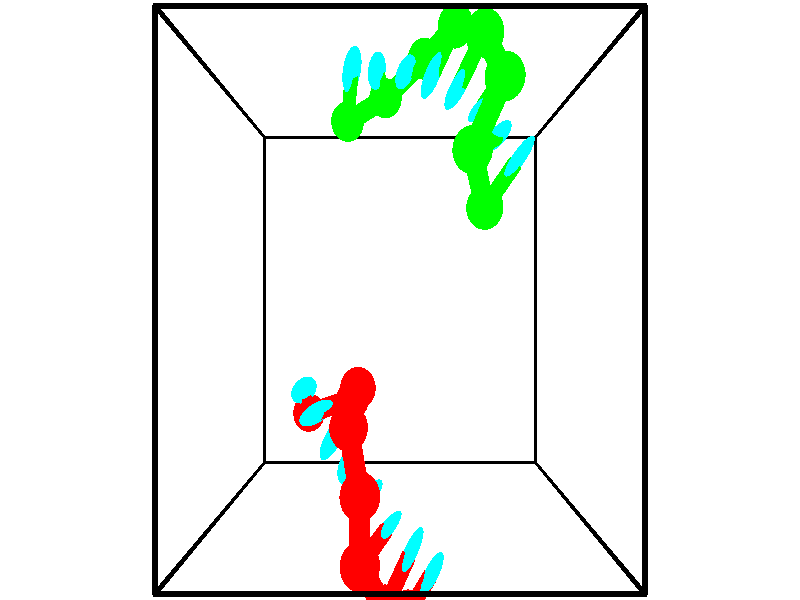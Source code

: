 // switches for output
#declare DRAW_BASES = 1; // possible values are 0, 1; only relevant for DNA ribbons
#declare DRAW_BASES_TYPE = 3; // possible values are 1, 2, 3; only relevant for DNA ribbons
#declare DRAW_FOG = 0; // set to 1 to enable fog

#include "colors.inc"

#include "transforms.inc"
background { rgb <1, 1, 1>}

#default {
   normal{
       ripples 0.25
       frequency 0.20
       turbulence 0.2
       lambda 5
   }
	finish {
		phong 0.1
		phong_size 40.
	}
}

// original window dimensions: 1024x640


// camera settings

camera {
	sky <-0, 1, 0>
	up <-0, 1, 0>
	right 1.6 * <1, 0, 0>
	location <2.5, 2.5, 11.1562>
	look_at <2.5, 2.5, 2.5>
	direction <0, 0, -8.6562>
	angle 67.0682
}


# declare cpy_camera_pos = <2.5, 2.5, 11.1562>;
# if (DRAW_FOG = 1)
fog {
	fog_type 2
	up vnormalize(cpy_camera_pos)
	color rgbt<1,1,1,0.3>
	distance 1e-5
	fog_alt 3e-3
	fog_offset 4
}
# end


// LIGHTS

# declare lum = 6;
global_settings {
	ambient_light rgb lum * <0.05, 0.05, 0.05>
	max_trace_level 15
}# declare cpy_direct_light_amount = 0.25;
light_source
{	1000 * <-1, -1, 1>,
	rgb lum * cpy_direct_light_amount
	parallel
}

light_source
{	1000 * <1, 1, -1>,
	rgb lum * cpy_direct_light_amount
	parallel
}

// strand 0

// nucleotide -1

// particle -1
sphere {
	<1.055210, 1.006662, 1.551915> 0.250000
	pigment { color rgbt <1,0,0,0> }
	no_shadow
}
cylinder {
	<1.062595, 1.217728, 1.891616>,  <1.067026, 1.344367, 2.095437>, 0.100000
	pigment { color rgbt <1,0,0,0> }
	no_shadow
}
cylinder {
	<1.062595, 1.217728, 1.891616>,  <1.055210, 1.006662, 1.551915>, 0.100000
	pigment { color rgbt <1,0,0,0> }
	no_shadow
}

// particle -1
sphere {
	<1.062595, 1.217728, 1.891616> 0.100000
	pigment { color rgbt <1,0,0,0> }
	no_shadow
}
sphere {
	0, 1
	scale<0.080000,0.200000,0.300000>
	matrix <0.482211, -0.748780, 0.454754,
		0.875860, 0.401123, -0.268270,
		0.018463, 0.527663, 0.849253,
		1.068134, 1.376027, 2.146392>
	pigment { color rgbt <0,1,1,0> }
	no_shadow
}
cylinder {
	<1.772566, 1.227899, 1.876605>,  <1.055210, 1.006662, 1.551915>, 0.130000
	pigment { color rgbt <1,0,0,0> }
	no_shadow
}

// nucleotide -1

// particle -1
sphere {
	<1.772566, 1.227899, 1.876605> 0.250000
	pigment { color rgbt <1,0,0,0> }
	no_shadow
}
cylinder {
	<1.496414, 1.172272, 2.160586>,  <1.330723, 1.138895, 2.330975>, 0.100000
	pigment { color rgbt <1,0,0,0> }
	no_shadow
}
cylinder {
	<1.496414, 1.172272, 2.160586>,  <1.772566, 1.227899, 1.876605>, 0.100000
	pigment { color rgbt <1,0,0,0> }
	no_shadow
}

// particle -1
sphere {
	<1.496414, 1.172272, 2.160586> 0.100000
	pigment { color rgbt <1,0,0,0> }
	no_shadow
}
sphere {
	0, 1
	scale<0.080000,0.200000,0.300000>
	matrix <0.602498, -0.653750, 0.457828,
		0.400463, 0.743822, 0.535125,
		-0.690381, -0.139069, 0.709954,
		1.289300, 1.130551, 2.373573>
	pigment { color rgbt <0,1,1,0> }
	no_shadow
}
cylinder {
	<1.905507, 1.460168, 2.625783>,  <1.772566, 1.227899, 1.876605>, 0.130000
	pigment { color rgbt <1,0,0,0> }
	no_shadow
}

// nucleotide -1

// particle -1
sphere {
	<1.905507, 1.460168, 2.625783> 0.250000
	pigment { color rgbt <1,0,0,0> }
	no_shadow
}
cylinder {
	<1.702560, 1.116707, 2.596678>,  <1.580793, 0.910630, 2.579214>, 0.100000
	pigment { color rgbt <1,0,0,0> }
	no_shadow
}
cylinder {
	<1.702560, 1.116707, 2.596678>,  <1.905507, 1.460168, 2.625783>, 0.100000
	pigment { color rgbt <1,0,0,0> }
	no_shadow
}

// particle -1
sphere {
	<1.702560, 1.116707, 2.596678> 0.100000
	pigment { color rgbt <1,0,0,0> }
	no_shadow
}
sphere {
	0, 1
	scale<0.080000,0.200000,0.300000>
	matrix <0.744086, -0.479125, 0.465591,
		-0.434644, 0.182082, 0.882004,
		-0.507366, -0.858653, -0.072764,
		1.550351, 0.859111, 2.574849>
	pigment { color rgbt <0,1,1,0> }
	no_shadow
}
cylinder {
	<1.832548, 1.116144, 3.320849>,  <1.905507, 1.460168, 2.625783>, 0.130000
	pigment { color rgbt <1,0,0,0> }
	no_shadow
}

// nucleotide -1

// particle -1
sphere {
	<1.832548, 1.116144, 3.320849> 0.250000
	pigment { color rgbt <1,0,0,0> }
	no_shadow
}
cylinder {
	<1.815495, 0.819626, 3.052919>,  <1.805262, 0.641715, 2.892161>, 0.100000
	pigment { color rgbt <1,0,0,0> }
	no_shadow
}
cylinder {
	<1.815495, 0.819626, 3.052919>,  <1.832548, 1.116144, 3.320849>, 0.100000
	pigment { color rgbt <1,0,0,0> }
	no_shadow
}

// particle -1
sphere {
	<1.815495, 0.819626, 3.052919> 0.100000
	pigment { color rgbt <1,0,0,0> }
	no_shadow
}
sphere {
	0, 1
	scale<0.080000,0.200000,0.300000>
	matrix <0.678456, -0.513627, 0.525248,
		-0.733403, -0.432053, 0.524833,
		-0.042634, -0.741294, -0.669825,
		1.802704, 0.597238, 2.851971>
	pigment { color rgbt <0,1,1,0> }
	no_shadow
}
cylinder {
	<2.005587, 0.479692, 3.720648>,  <1.832548, 1.116144, 3.320849>, 0.130000
	pigment { color rgbt <1,0,0,0> }
	no_shadow
}

// nucleotide -1

// particle -1
sphere {
	<2.005587, 0.479692, 3.720648> 0.250000
	pigment { color rgbt <1,0,0,0> }
	no_shadow
}
cylinder {
	<2.065060, 0.394234, 3.334435>,  <2.100744, 0.342959, 3.102708>, 0.100000
	pigment { color rgbt <1,0,0,0> }
	no_shadow
}
cylinder {
	<2.065060, 0.394234, 3.334435>,  <2.005587, 0.479692, 3.720648>, 0.100000
	pigment { color rgbt <1,0,0,0> }
	no_shadow
}

// particle -1
sphere {
	<2.065060, 0.394234, 3.334435> 0.100000
	pigment { color rgbt <1,0,0,0> }
	no_shadow
}
sphere {
	0, 1
	scale<0.080000,0.200000,0.300000>
	matrix <0.724371, -0.641145, 0.253414,
		-0.673186, -0.737081, 0.059431,
		0.148682, -0.213645, -0.965531,
		2.109664, 0.330140, 3.044776>
	pigment { color rgbt <0,1,1,0> }
	no_shadow
}
cylinder {
	<2.000226, -0.263414, 3.637701>,  <2.005587, 0.479692, 3.720648>, 0.130000
	pigment { color rgbt <1,0,0,0> }
	no_shadow
}

// nucleotide -1

// particle -1
sphere {
	<2.000226, -0.263414, 3.637701> 0.250000
	pigment { color rgbt <1,0,0,0> }
	no_shadow
}
cylinder {
	<2.189526, -0.142258, 3.306813>,  <2.303105, -0.069564, 3.108280>, 0.100000
	pigment { color rgbt <1,0,0,0> }
	no_shadow
}
cylinder {
	<2.189526, -0.142258, 3.306813>,  <2.000226, -0.263414, 3.637701>, 0.100000
	pigment { color rgbt <1,0,0,0> }
	no_shadow
}

// particle -1
sphere {
	<2.189526, -0.142258, 3.306813> 0.100000
	pigment { color rgbt <1,0,0,0> }
	no_shadow
}
sphere {
	0, 1
	scale<0.080000,0.200000,0.300000>
	matrix <0.671222, -0.732135, 0.115928,
		-0.570523, -0.610111, -0.549788,
		0.473248, 0.302891, -0.827220,
		2.331500, -0.051390, 3.058647>
	pigment { color rgbt <0,1,1,0> }
	no_shadow
}
cylinder {
	<2.299222, -0.865920, 3.270061>,  <2.000226, -0.263414, 3.637701>, 0.130000
	pigment { color rgbt <1,0,0,0> }
	no_shadow
}

// nucleotide -1

// particle -1
sphere {
	<2.299222, -0.865920, 3.270061> 0.250000
	pigment { color rgbt <1,0,0,0> }
	no_shadow
}
cylinder {
	<2.499477, -0.561539, 3.104986>,  <2.619631, -0.378910, 3.005942>, 0.100000
	pigment { color rgbt <1,0,0,0> }
	no_shadow
}
cylinder {
	<2.499477, -0.561539, 3.104986>,  <2.299222, -0.865920, 3.270061>, 0.100000
	pigment { color rgbt <1,0,0,0> }
	no_shadow
}

// particle -1
sphere {
	<2.499477, -0.561539, 3.104986> 0.100000
	pigment { color rgbt <1,0,0,0> }
	no_shadow
}
sphere {
	0, 1
	scale<0.080000,0.200000,0.300000>
	matrix <0.832228, -0.554294, -0.012469,
		-0.238237, -0.337206, -0.910788,
		0.500640, 0.760954, -0.412686,
		2.649669, -0.333253, 2.981180>
	pigment { color rgbt <0,1,1,0> }
	no_shadow
}
cylinder {
	<2.611980, -1.157641, 2.678426>,  <2.299222, -0.865920, 3.270061>, 0.130000
	pigment { color rgbt <1,0,0,0> }
	no_shadow
}

// nucleotide -1

// particle -1
sphere {
	<2.611980, -1.157641, 2.678426> 0.250000
	pigment { color rgbt <1,0,0,0> }
	no_shadow
}
cylinder {
	<2.794106, -0.837753, 2.834958>,  <2.903381, -0.645821, 2.928877>, 0.100000
	pigment { color rgbt <1,0,0,0> }
	no_shadow
}
cylinder {
	<2.794106, -0.837753, 2.834958>,  <2.611980, -1.157641, 2.678426>, 0.100000
	pigment { color rgbt <1,0,0,0> }
	no_shadow
}

// particle -1
sphere {
	<2.794106, -0.837753, 2.834958> 0.100000
	pigment { color rgbt <1,0,0,0> }
	no_shadow
}
sphere {
	0, 1
	scale<0.080000,0.200000,0.300000>
	matrix <0.867306, -0.497711, 0.008009,
		0.201175, 0.335756, -0.920215,
		0.455312, 0.799719, 0.391330,
		2.930699, -0.597837, 2.952357>
	pigment { color rgbt <0,1,1,0> }
	no_shadow
}
// strand 1

// nucleotide -1

// particle -1
sphere {
	<3.649898, 3.544842, 2.969027> 0.250000
	pigment { color rgbt <0,1,0,0> }
	no_shadow
}
cylinder {
	<3.893166, 3.843559, 3.076678>,  <4.039126, 4.022789, 3.141269>, 0.100000
	pigment { color rgbt <0,1,0,0> }
	no_shadow
}
cylinder {
	<3.893166, 3.843559, 3.076678>,  <3.649898, 3.544842, 2.969027>, 0.100000
	pigment { color rgbt <0,1,0,0> }
	no_shadow
}

// particle -1
sphere {
	<3.893166, 3.843559, 3.076678> 0.100000
	pigment { color rgbt <0,1,0,0> }
	no_shadow
}
sphere {
	0, 1
	scale<0.080000,0.200000,0.300000>
	matrix <-0.734946, 0.657844, -0.164610,
		-0.299973, -0.097684, 0.948933,
		0.608170, 0.746792, 0.269128,
		4.075617, 4.067597, 3.157417>
	pigment { color rgbt <0,1,1,0> }
	no_shadow
}
cylinder {
	<3.405386, 4.063650, 3.618140>,  <3.649898, 3.544842, 2.969027>, 0.130000
	pigment { color rgbt <0,1,0,0> }
	no_shadow
}

// nucleotide -1

// particle -1
sphere {
	<3.405386, 4.063650, 3.618140> 0.250000
	pigment { color rgbt <0,1,0,0> }
	no_shadow
}
cylinder {
	<3.635681, 4.211746, 3.326538>,  <3.773858, 4.300604, 3.151577>, 0.100000
	pigment { color rgbt <0,1,0,0> }
	no_shadow
}
cylinder {
	<3.635681, 4.211746, 3.326538>,  <3.405386, 4.063650, 3.618140>, 0.100000
	pigment { color rgbt <0,1,0,0> }
	no_shadow
}

// particle -1
sphere {
	<3.635681, 4.211746, 3.326538> 0.100000
	pigment { color rgbt <0,1,0,0> }
	no_shadow
}
sphere {
	0, 1
	scale<0.080000,0.200000,0.300000>
	matrix <-0.703481, 0.678707, -0.210883,
		0.416703, 0.634254, 0.651215,
		0.575738, 0.370241, -0.729004,
		3.808403, 4.322819, 3.107837>
	pigment { color rgbt <0,1,1,0> }
	no_shadow
}
cylinder {
	<3.799868, 4.807175, 3.683253>,  <3.405386, 4.063650, 3.618140>, 0.130000
	pigment { color rgbt <0,1,0,0> }
	no_shadow
}

// nucleotide -1

// particle -1
sphere {
	<3.799868, 4.807175, 3.683253> 0.250000
	pigment { color rgbt <0,1,0,0> }
	no_shadow
}
cylinder {
	<3.691681, 4.725288, 3.306969>,  <3.626769, 4.676157, 3.081198>, 0.100000
	pigment { color rgbt <0,1,0,0> }
	no_shadow
}
cylinder {
	<3.691681, 4.725288, 3.306969>,  <3.799868, 4.807175, 3.683253>, 0.100000
	pigment { color rgbt <0,1,0,0> }
	no_shadow
}

// particle -1
sphere {
	<3.691681, 4.725288, 3.306969> 0.100000
	pigment { color rgbt <0,1,0,0> }
	no_shadow
}
sphere {
	0, 1
	scale<0.080000,0.200000,0.300000>
	matrix <-0.539090, 0.841776, -0.028190,
		0.797640, 0.499504, -0.338034,
		-0.270468, -0.204716, -0.940712,
		3.610541, 4.663874, 3.024755>
	pigment { color rgbt <0,1,1,0> }
	no_shadow
}
cylinder {
	<3.587626, 5.362332, 3.392176>,  <3.799868, 4.807175, 3.683253>, 0.130000
	pigment { color rgbt <0,1,0,0> }
	no_shadow
}

// nucleotide -1

// particle -1
sphere {
	<3.587626, 5.362332, 3.392176> 0.250000
	pigment { color rgbt <0,1,0,0> }
	no_shadow
}
cylinder {
	<3.416496, 5.101692, 3.141614>,  <3.313818, 4.945308, 2.991277>, 0.100000
	pigment { color rgbt <0,1,0,0> }
	no_shadow
}
cylinder {
	<3.416496, 5.101692, 3.141614>,  <3.587626, 5.362332, 3.392176>, 0.100000
	pigment { color rgbt <0,1,0,0> }
	no_shadow
}

// particle -1
sphere {
	<3.416496, 5.101692, 3.141614> 0.100000
	pigment { color rgbt <0,1,0,0> }
	no_shadow
}
sphere {
	0, 1
	scale<0.080000,0.200000,0.300000>
	matrix <-0.705016, 0.674252, -0.219857,
		0.565614, 0.347566, -0.747850,
		-0.427824, -0.651600, -0.626405,
		3.288149, 4.906212, 2.953692>
	pigment { color rgbt <0,1,1,0> }
	no_shadow
}
cylinder {
	<3.280939, 5.709179, 2.675245>,  <3.587626, 5.362332, 3.392176>, 0.130000
	pigment { color rgbt <0,1,0,0> }
	no_shadow
}

// nucleotide -1

// particle -1
sphere {
	<3.280939, 5.709179, 2.675245> 0.250000
	pigment { color rgbt <0,1,0,0> }
	no_shadow
}
cylinder {
	<3.091187, 5.361221, 2.729273>,  <2.977335, 5.152446, 2.761689>, 0.100000
	pigment { color rgbt <0,1,0,0> }
	no_shadow
}
cylinder {
	<3.091187, 5.361221, 2.729273>,  <3.280939, 5.709179, 2.675245>, 0.100000
	pigment { color rgbt <0,1,0,0> }
	no_shadow
}

// particle -1
sphere {
	<3.091187, 5.361221, 2.729273> 0.100000
	pigment { color rgbt <0,1,0,0> }
	no_shadow
}
sphere {
	0, 1
	scale<0.080000,0.200000,0.300000>
	matrix <-0.864759, 0.431757, -0.256473,
		0.164787, -0.238469, -0.957067,
		-0.474382, -0.869896, 0.135070,
		2.948872, 5.100253, 2.769794>
	pigment { color rgbt <0,1,1,0> }
	no_shadow
}
cylinder {
	<2.868165, 5.542091, 2.016881>,  <3.280939, 5.709179, 2.675245>, 0.130000
	pigment { color rgbt <0,1,0,0> }
	no_shadow
}

// nucleotide -1

// particle -1
sphere {
	<2.868165, 5.542091, 2.016881> 0.250000
	pigment { color rgbt <0,1,0,0> }
	no_shadow
}
cylinder {
	<2.704315, 5.350395, 2.327374>,  <2.606005, 5.235377, 2.513669>, 0.100000
	pigment { color rgbt <0,1,0,0> }
	no_shadow
}
cylinder {
	<2.704315, 5.350395, 2.327374>,  <2.868165, 5.542091, 2.016881>, 0.100000
	pigment { color rgbt <0,1,0,0> }
	no_shadow
}

// particle -1
sphere {
	<2.704315, 5.350395, 2.327374> 0.100000
	pigment { color rgbt <0,1,0,0> }
	no_shadow
}
sphere {
	0, 1
	scale<0.080000,0.200000,0.300000>
	matrix <-0.889576, 0.398388, -0.223474,
		-0.202144, -0.782059, -0.589510,
		-0.409624, -0.479240, 0.776233,
		2.581428, 5.206623, 2.560243>
	pigment { color rgbt <0,1,1,0> }
	no_shadow
}
cylinder {
	<2.275111, 5.101334, 1.809364>,  <2.868165, 5.542091, 2.016881>, 0.130000
	pigment { color rgbt <0,1,0,0> }
	no_shadow
}

// nucleotide -1

// particle -1
sphere {
	<2.275111, 5.101334, 1.809364> 0.250000
	pigment { color rgbt <0,1,0,0> }
	no_shadow
}
cylinder {
	<2.214119, 5.180679, 2.196642>,  <2.177524, 5.228287, 2.429009>, 0.100000
	pigment { color rgbt <0,1,0,0> }
	no_shadow
}
cylinder {
	<2.214119, 5.180679, 2.196642>,  <2.275111, 5.101334, 1.809364>, 0.100000
	pigment { color rgbt <0,1,0,0> }
	no_shadow
}

// particle -1
sphere {
	<2.214119, 5.180679, 2.196642> 0.100000
	pigment { color rgbt <0,1,0,0> }
	no_shadow
}
sphere {
	0, 1
	scale<0.080000,0.200000,0.300000>
	matrix <-0.878093, 0.422380, -0.224828,
		-0.453545, -0.884447, 0.109779,
		-0.152480, 0.198365, 0.968195,
		2.168375, 5.240189, 2.487100>
	pigment { color rgbt <0,1,1,0> }
	no_shadow
}
cylinder {
	<1.695417, 4.777257, 1.896939>,  <2.275111, 5.101334, 1.809364>, 0.130000
	pigment { color rgbt <0,1,0,0> }
	no_shadow
}

// nucleotide -1

// particle -1
sphere {
	<1.695417, 4.777257, 1.896939> 0.250000
	pigment { color rgbt <0,1,0,0> }
	no_shadow
}
cylinder {
	<1.755356, 5.071289, 2.161425>,  <1.791319, 5.247708, 2.320116>, 0.100000
	pigment { color rgbt <0,1,0,0> }
	no_shadow
}
cylinder {
	<1.755356, 5.071289, 2.161425>,  <1.695417, 4.777257, 1.896939>, 0.100000
	pigment { color rgbt <0,1,0,0> }
	no_shadow
}

// particle -1
sphere {
	<1.755356, 5.071289, 2.161425> 0.100000
	pigment { color rgbt <0,1,0,0> }
	no_shadow
}
sphere {
	0, 1
	scale<0.080000,0.200000,0.300000>
	matrix <-0.820015, 0.466029, -0.332255,
		-0.552379, -0.492419, 0.672608,
		0.149846, 0.735079, 0.661215,
		1.800310, 5.291813, 2.359789>
	pigment { color rgbt <0,1,1,0> }
	no_shadow
}
// box output
cylinder {
	<0.000000, 0.000000, 0.000000>,  <5.000000, 0.000000, 0.000000>, 0.025000
	pigment { color rgbt <0,0,0,0> }
	no_shadow
}
cylinder {
	<0.000000, 0.000000, 0.000000>,  <0.000000, 5.000000, 0.000000>, 0.025000
	pigment { color rgbt <0,0,0,0> }
	no_shadow
}
cylinder {
	<0.000000, 0.000000, 0.000000>,  <0.000000, 0.000000, 5.000000>, 0.025000
	pigment { color rgbt <0,0,0,0> }
	no_shadow
}
cylinder {
	<5.000000, 5.000000, 5.000000>,  <0.000000, 5.000000, 5.000000>, 0.025000
	pigment { color rgbt <0,0,0,0> }
	no_shadow
}
cylinder {
	<5.000000, 5.000000, 5.000000>,  <5.000000, 0.000000, 5.000000>, 0.025000
	pigment { color rgbt <0,0,0,0> }
	no_shadow
}
cylinder {
	<5.000000, 5.000000, 5.000000>,  <5.000000, 5.000000, 0.000000>, 0.025000
	pigment { color rgbt <0,0,0,0> }
	no_shadow
}
cylinder {
	<0.000000, 0.000000, 5.000000>,  <0.000000, 5.000000, 5.000000>, 0.025000
	pigment { color rgbt <0,0,0,0> }
	no_shadow
}
cylinder {
	<0.000000, 0.000000, 5.000000>,  <5.000000, 0.000000, 5.000000>, 0.025000
	pigment { color rgbt <0,0,0,0> }
	no_shadow
}
cylinder {
	<5.000000, 5.000000, 0.000000>,  <0.000000, 5.000000, 0.000000>, 0.025000
	pigment { color rgbt <0,0,0,0> }
	no_shadow
}
cylinder {
	<5.000000, 5.000000, 0.000000>,  <5.000000, 0.000000, 0.000000>, 0.025000
	pigment { color rgbt <0,0,0,0> }
	no_shadow
}
cylinder {
	<5.000000, 0.000000, 5.000000>,  <5.000000, 0.000000, 0.000000>, 0.025000
	pigment { color rgbt <0,0,0,0> }
	no_shadow
}
cylinder {
	<0.000000, 5.000000, 0.000000>,  <0.000000, 5.000000, 5.000000>, 0.025000
	pigment { color rgbt <0,0,0,0> }
	no_shadow
}
// end of box output
